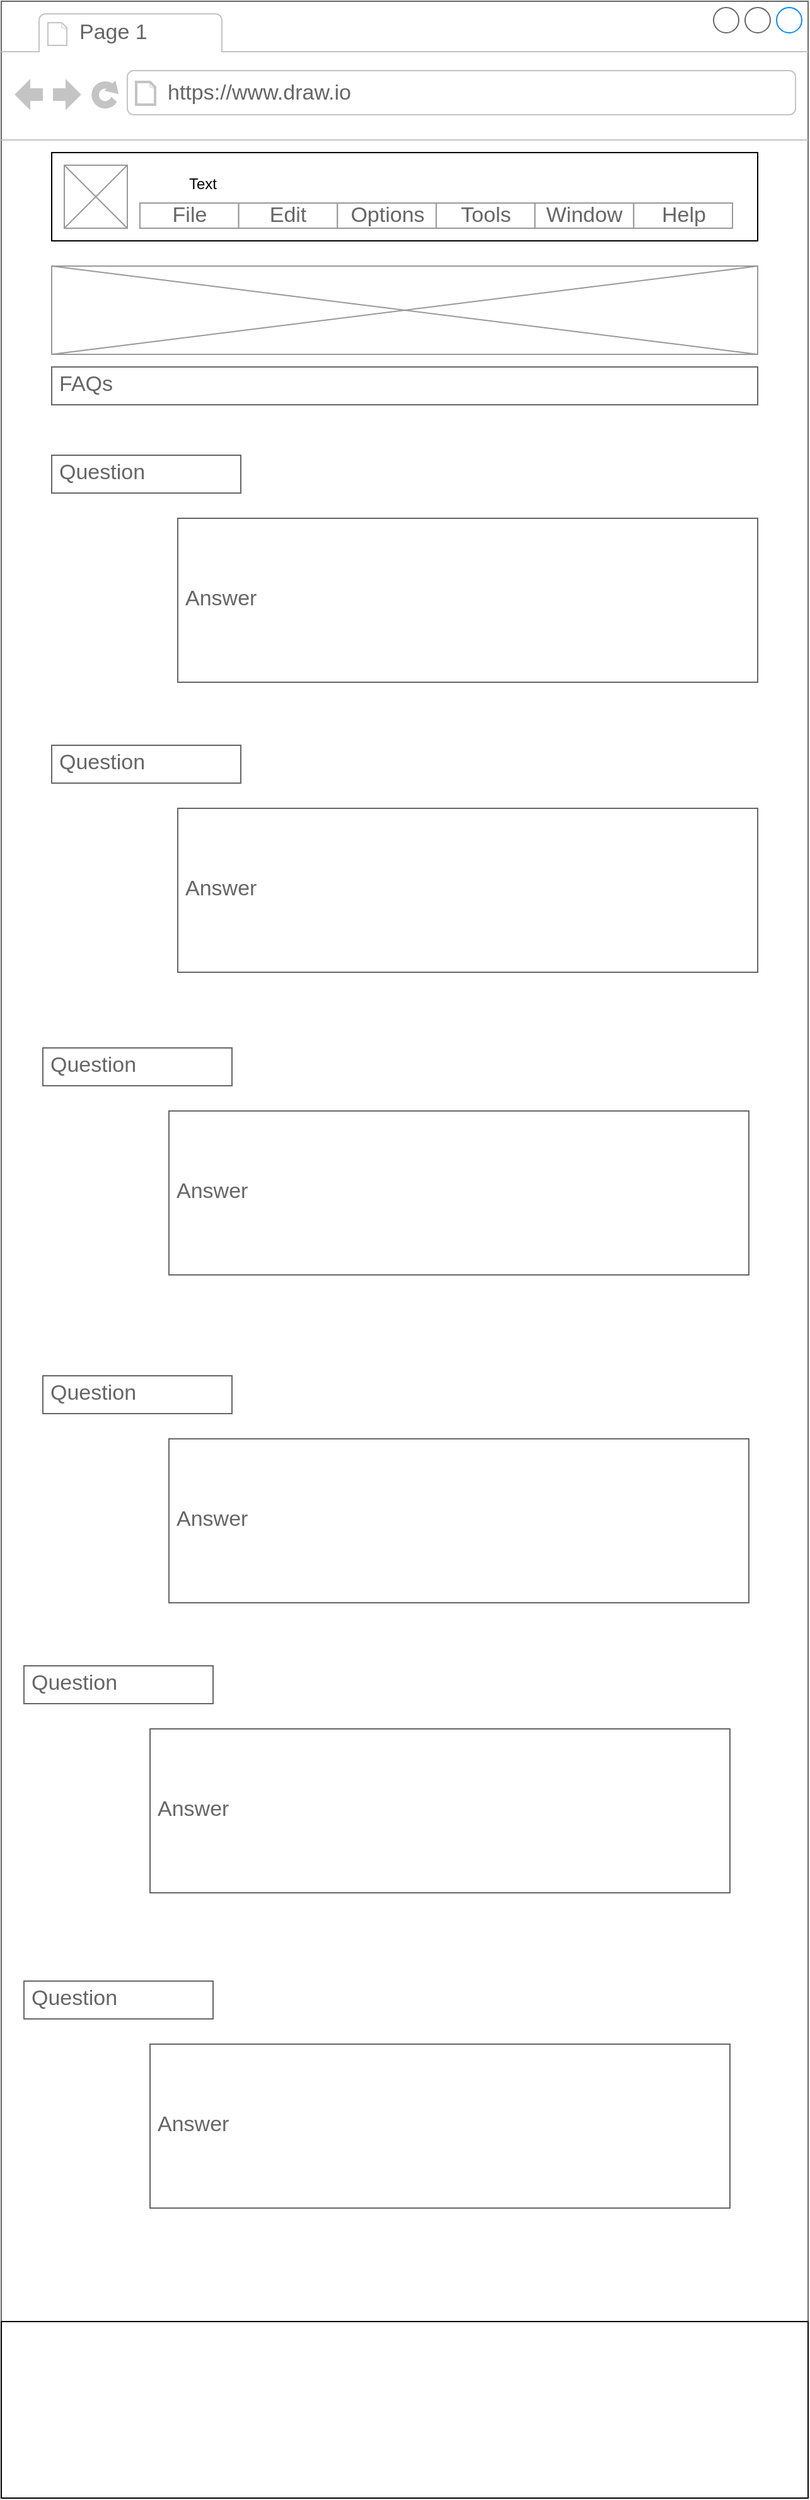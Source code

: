 <mxfile version="20.3.0" type="device"><diagram id="yLdBROKBd_NVcyLX9hFw" name="Page-1"><mxGraphModel dx="1038" dy="641" grid="1" gridSize="10" guides="1" tooltips="1" connect="1" arrows="1" fold="1" page="1" pageScale="1" pageWidth="850" pageHeight="1100" math="0" shadow="0"><root><mxCell id="0"/><mxCell id="1" parent="0"/><mxCell id="kVS9HqaZIbIEaCvLdfrb-1" value="" style="strokeWidth=1;shadow=0;dashed=0;align=center;html=1;shape=mxgraph.mockup.containers.browserWindow;rSize=0;strokeColor=#666666;strokeColor2=#008cff;strokeColor3=#c4c4c4;mainText=,;recursiveResize=0;" parent="1" vertex="1"><mxGeometry x="120" y="40" width="640" height="1980" as="geometry"/></mxCell><mxCell id="kVS9HqaZIbIEaCvLdfrb-2" value="Page 1" style="strokeWidth=1;shadow=0;dashed=0;align=center;html=1;shape=mxgraph.mockup.containers.anchor;fontSize=17;fontColor=#666666;align=left;" parent="kVS9HqaZIbIEaCvLdfrb-1" vertex="1"><mxGeometry x="60" y="12" width="110" height="26" as="geometry"/></mxCell><mxCell id="kVS9HqaZIbIEaCvLdfrb-3" value="https://www.draw.io" style="strokeWidth=1;shadow=0;dashed=0;align=center;html=1;shape=mxgraph.mockup.containers.anchor;rSize=0;fontSize=17;fontColor=#666666;align=left;" parent="kVS9HqaZIbIEaCvLdfrb-1" vertex="1"><mxGeometry x="130" y="60" width="250" height="26" as="geometry"/></mxCell><mxCell id="kVS9HqaZIbIEaCvLdfrb-4" value="" style="verticalLabelPosition=bottom;shadow=0;dashed=0;align=center;html=1;verticalAlign=top;strokeWidth=1;shape=mxgraph.mockup.graphics.simpleIcon;strokeColor=#999999;" parent="kVS9HqaZIbIEaCvLdfrb-1" vertex="1"><mxGeometry x="40" y="210" width="560" height="70" as="geometry"/></mxCell><mxCell id="kVS9HqaZIbIEaCvLdfrb-5" value="FAQs" style="strokeWidth=1;shadow=0;dashed=0;align=center;html=1;shape=mxgraph.mockup.text.textBox;fontColor=#666666;align=left;fontSize=17;spacingLeft=4;spacingTop=-3;strokeColor=#666666;mainText=" parent="kVS9HqaZIbIEaCvLdfrb-1" vertex="1"><mxGeometry x="40" y="290" width="560" height="30" as="geometry"/></mxCell><mxCell id="kVS9HqaZIbIEaCvLdfrb-6" value="Question" style="strokeWidth=1;shadow=0;dashed=0;align=center;html=1;shape=mxgraph.mockup.text.textBox;fontColor=#666666;align=left;fontSize=17;spacingLeft=4;spacingTop=-3;strokeColor=#666666;mainText=" parent="kVS9HqaZIbIEaCvLdfrb-1" vertex="1"><mxGeometry x="40" y="360" width="150" height="30" as="geometry"/></mxCell><mxCell id="kVS9HqaZIbIEaCvLdfrb-7" value="Answer" style="strokeWidth=1;shadow=0;dashed=0;align=center;html=1;shape=mxgraph.mockup.text.textBox;fontColor=#666666;align=left;fontSize=17;spacingLeft=4;spacingTop=-3;strokeColor=#666666;mainText=" parent="kVS9HqaZIbIEaCvLdfrb-1" vertex="1"><mxGeometry x="140" y="410" width="460" height="130" as="geometry"/></mxCell><mxCell id="kVS9HqaZIbIEaCvLdfrb-8" value="Question" style="strokeWidth=1;shadow=0;dashed=0;align=center;html=1;shape=mxgraph.mockup.text.textBox;fontColor=#666666;align=left;fontSize=17;spacingLeft=4;spacingTop=-3;strokeColor=#666666;mainText=" parent="kVS9HqaZIbIEaCvLdfrb-1" vertex="1"><mxGeometry x="40" y="590" width="150" height="30" as="geometry"/></mxCell><mxCell id="kVS9HqaZIbIEaCvLdfrb-9" value="Answer" style="strokeWidth=1;shadow=0;dashed=0;align=center;html=1;shape=mxgraph.mockup.text.textBox;fontColor=#666666;align=left;fontSize=17;spacingLeft=4;spacingTop=-3;strokeColor=#666666;mainText=" parent="kVS9HqaZIbIEaCvLdfrb-1" vertex="1"><mxGeometry x="140" y="640" width="460" height="130" as="geometry"/></mxCell><mxCell id="kVS9HqaZIbIEaCvLdfrb-10" value="Question" style="strokeWidth=1;shadow=0;dashed=0;align=center;html=1;shape=mxgraph.mockup.text.textBox;fontColor=#666666;align=left;fontSize=17;spacingLeft=4;spacingTop=-3;strokeColor=#666666;mainText=" parent="kVS9HqaZIbIEaCvLdfrb-1" vertex="1"><mxGeometry x="33" y="830" width="150" height="30" as="geometry"/></mxCell><mxCell id="kVS9HqaZIbIEaCvLdfrb-11" value="Answer" style="strokeWidth=1;shadow=0;dashed=0;align=center;html=1;shape=mxgraph.mockup.text.textBox;fontColor=#666666;align=left;fontSize=17;spacingLeft=4;spacingTop=-3;strokeColor=#666666;mainText=" parent="kVS9HqaZIbIEaCvLdfrb-1" vertex="1"><mxGeometry x="133" y="880" width="460" height="130" as="geometry"/></mxCell><mxCell id="kVS9HqaZIbIEaCvLdfrb-12" value="Question" style="strokeWidth=1;shadow=0;dashed=0;align=center;html=1;shape=mxgraph.mockup.text.textBox;fontColor=#666666;align=left;fontSize=17;spacingLeft=4;spacingTop=-3;strokeColor=#666666;mainText=" parent="kVS9HqaZIbIEaCvLdfrb-1" vertex="1"><mxGeometry x="33" y="1090" width="150" height="30" as="geometry"/></mxCell><mxCell id="kVS9HqaZIbIEaCvLdfrb-13" value="Answer" style="strokeWidth=1;shadow=0;dashed=0;align=center;html=1;shape=mxgraph.mockup.text.textBox;fontColor=#666666;align=left;fontSize=17;spacingLeft=4;spacingTop=-3;strokeColor=#666666;mainText=" parent="kVS9HqaZIbIEaCvLdfrb-1" vertex="1"><mxGeometry x="133" y="1140" width="460" height="130" as="geometry"/></mxCell><mxCell id="kVS9HqaZIbIEaCvLdfrb-14" value="Question" style="strokeWidth=1;shadow=0;dashed=0;align=center;html=1;shape=mxgraph.mockup.text.textBox;fontColor=#666666;align=left;fontSize=17;spacingLeft=4;spacingTop=-3;strokeColor=#666666;mainText=" parent="kVS9HqaZIbIEaCvLdfrb-1" vertex="1"><mxGeometry x="18" y="1320" width="150" height="30" as="geometry"/></mxCell><mxCell id="kVS9HqaZIbIEaCvLdfrb-15" value="Answer" style="strokeWidth=1;shadow=0;dashed=0;align=center;html=1;shape=mxgraph.mockup.text.textBox;fontColor=#666666;align=left;fontSize=17;spacingLeft=4;spacingTop=-3;strokeColor=#666666;mainText=" parent="kVS9HqaZIbIEaCvLdfrb-1" vertex="1"><mxGeometry x="118" y="1370" width="460" height="130" as="geometry"/></mxCell><mxCell id="kVS9HqaZIbIEaCvLdfrb-16" value="Question" style="strokeWidth=1;shadow=0;dashed=0;align=center;html=1;shape=mxgraph.mockup.text.textBox;fontColor=#666666;align=left;fontSize=17;spacingLeft=4;spacingTop=-3;strokeColor=#666666;mainText=" parent="kVS9HqaZIbIEaCvLdfrb-1" vertex="1"><mxGeometry x="18" y="1570" width="150" height="30" as="geometry"/></mxCell><mxCell id="kVS9HqaZIbIEaCvLdfrb-17" value="Answer" style="strokeWidth=1;shadow=0;dashed=0;align=center;html=1;shape=mxgraph.mockup.text.textBox;fontColor=#666666;align=left;fontSize=17;spacingLeft=4;spacingTop=-3;strokeColor=#666666;mainText=" parent="kVS9HqaZIbIEaCvLdfrb-1" vertex="1"><mxGeometry x="118" y="1620" width="460" height="130" as="geometry"/></mxCell><mxCell id="yLhDzEYFqDQUnkG4YclQ-1" value="" style="rounded=0;whiteSpace=wrap;html=1;" vertex="1" parent="kVS9HqaZIbIEaCvLdfrb-1"><mxGeometry x="40" y="120" width="560" height="70" as="geometry"/></mxCell><mxCell id="yLhDzEYFqDQUnkG4YclQ-2" value="Text" style="text;html=1;strokeColor=none;fillColor=none;align=center;verticalAlign=middle;whiteSpace=wrap;rounded=0;" vertex="1" parent="kVS9HqaZIbIEaCvLdfrb-1"><mxGeometry x="110" y="130" width="100" height="30" as="geometry"/></mxCell><mxCell id="yLhDzEYFqDQUnkG4YclQ-3" value="" style="verticalLabelPosition=bottom;shadow=0;dashed=0;align=center;html=1;verticalAlign=top;strokeWidth=1;shape=mxgraph.mockup.graphics.simpleIcon;strokeColor=#999999;" vertex="1" parent="kVS9HqaZIbIEaCvLdfrb-1"><mxGeometry x="50" y="130" width="50" height="50" as="geometry"/></mxCell><mxCell id="yLhDzEYFqDQUnkG4YclQ-4" value="" style="strokeWidth=1;shadow=0;dashed=0;align=center;html=1;shape=mxgraph.mockup.forms.rrect;rSize=0;strokeColor=#999999;" vertex="1" parent="kVS9HqaZIbIEaCvLdfrb-1"><mxGeometry x="110" y="160" width="470" height="20" as="geometry"/></mxCell><mxCell id="yLhDzEYFqDQUnkG4YclQ-5" value="File" style="strokeColor=inherit;fillColor=inherit;gradientColor=inherit;strokeWidth=1;shadow=0;dashed=0;align=center;html=1;shape=mxgraph.mockup.forms.rrect;rSize=0;fontSize=17;fontColor=#666666;" vertex="1" parent="yLhDzEYFqDQUnkG4YclQ-4"><mxGeometry width="78.333" height="20" as="geometry"/></mxCell><mxCell id="yLhDzEYFqDQUnkG4YclQ-6" value="Edit" style="strokeColor=inherit;fillColor=inherit;gradientColor=inherit;strokeWidth=1;shadow=0;dashed=0;align=center;html=1;shape=mxgraph.mockup.forms.rrect;rSize=0;fontSize=17;fontColor=#666666;" vertex="1" parent="yLhDzEYFqDQUnkG4YclQ-4"><mxGeometry x="78.333" width="78.333" height="20" as="geometry"/></mxCell><mxCell id="yLhDzEYFqDQUnkG4YclQ-7" value="Options" style="strokeColor=inherit;fillColor=inherit;gradientColor=inherit;strokeWidth=1;shadow=0;dashed=0;align=center;html=1;shape=mxgraph.mockup.forms.rrect;rSize=0;fontSize=17;fontColor=#666666;" vertex="1" parent="yLhDzEYFqDQUnkG4YclQ-4"><mxGeometry x="156.667" width="78.333" height="20" as="geometry"/></mxCell><mxCell id="yLhDzEYFqDQUnkG4YclQ-8" value="Tools" style="strokeColor=inherit;fillColor=inherit;gradientColor=inherit;strokeWidth=1;shadow=0;dashed=0;align=center;html=1;shape=mxgraph.mockup.forms.rrect;rSize=0;fontSize=17;fontColor=#666666;" vertex="1" parent="yLhDzEYFqDQUnkG4YclQ-4"><mxGeometry x="235" width="78.333" height="20" as="geometry"/></mxCell><mxCell id="yLhDzEYFqDQUnkG4YclQ-9" value="Window" style="strokeColor=inherit;fillColor=inherit;gradientColor=inherit;strokeWidth=1;shadow=0;dashed=0;align=center;html=1;shape=mxgraph.mockup.forms.rrect;rSize=0;fontSize=17;fontColor=#666666;" vertex="1" parent="yLhDzEYFqDQUnkG4YclQ-4"><mxGeometry x="313.333" width="78.333" height="20" as="geometry"/></mxCell><mxCell id="yLhDzEYFqDQUnkG4YclQ-10" value="Help" style="strokeColor=inherit;fillColor=inherit;gradientColor=inherit;strokeWidth=1;shadow=0;dashed=0;align=center;html=1;shape=mxgraph.mockup.forms.rrect;rSize=0;fontSize=17;fontColor=#666666;" vertex="1" parent="yLhDzEYFqDQUnkG4YclQ-4"><mxGeometry x="391.667" width="78.333" height="20" as="geometry"/></mxCell><mxCell id="yLhDzEYFqDQUnkG4YclQ-12" value="" style="verticalLabelPosition=bottom;verticalAlign=top;html=1;shape=mxgraph.basic.rect;fillColor2=none;strokeWidth=1;size=70;indent=100;" vertex="1" parent="kVS9HqaZIbIEaCvLdfrb-1"><mxGeometry y="1840" width="640" height="140" as="geometry"/></mxCell></root></mxGraphModel></diagram></mxfile>